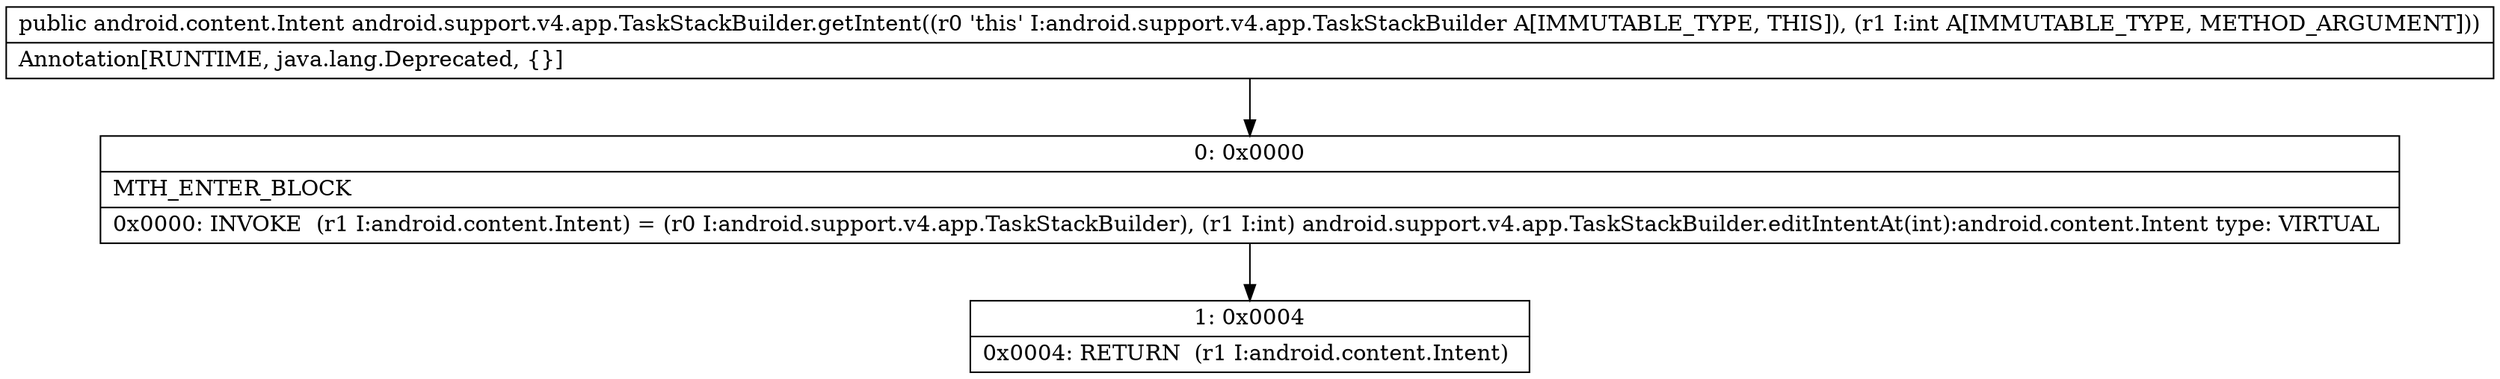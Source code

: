 digraph "CFG forandroid.support.v4.app.TaskStackBuilder.getIntent(I)Landroid\/content\/Intent;" {
Node_0 [shape=record,label="{0\:\ 0x0000|MTH_ENTER_BLOCK\l|0x0000: INVOKE  (r1 I:android.content.Intent) = (r0 I:android.support.v4.app.TaskStackBuilder), (r1 I:int) android.support.v4.app.TaskStackBuilder.editIntentAt(int):android.content.Intent type: VIRTUAL \l}"];
Node_1 [shape=record,label="{1\:\ 0x0004|0x0004: RETURN  (r1 I:android.content.Intent) \l}"];
MethodNode[shape=record,label="{public android.content.Intent android.support.v4.app.TaskStackBuilder.getIntent((r0 'this' I:android.support.v4.app.TaskStackBuilder A[IMMUTABLE_TYPE, THIS]), (r1 I:int A[IMMUTABLE_TYPE, METHOD_ARGUMENT]))  | Annotation[RUNTIME, java.lang.Deprecated, \{\}]\l}"];
MethodNode -> Node_0;
Node_0 -> Node_1;
}

